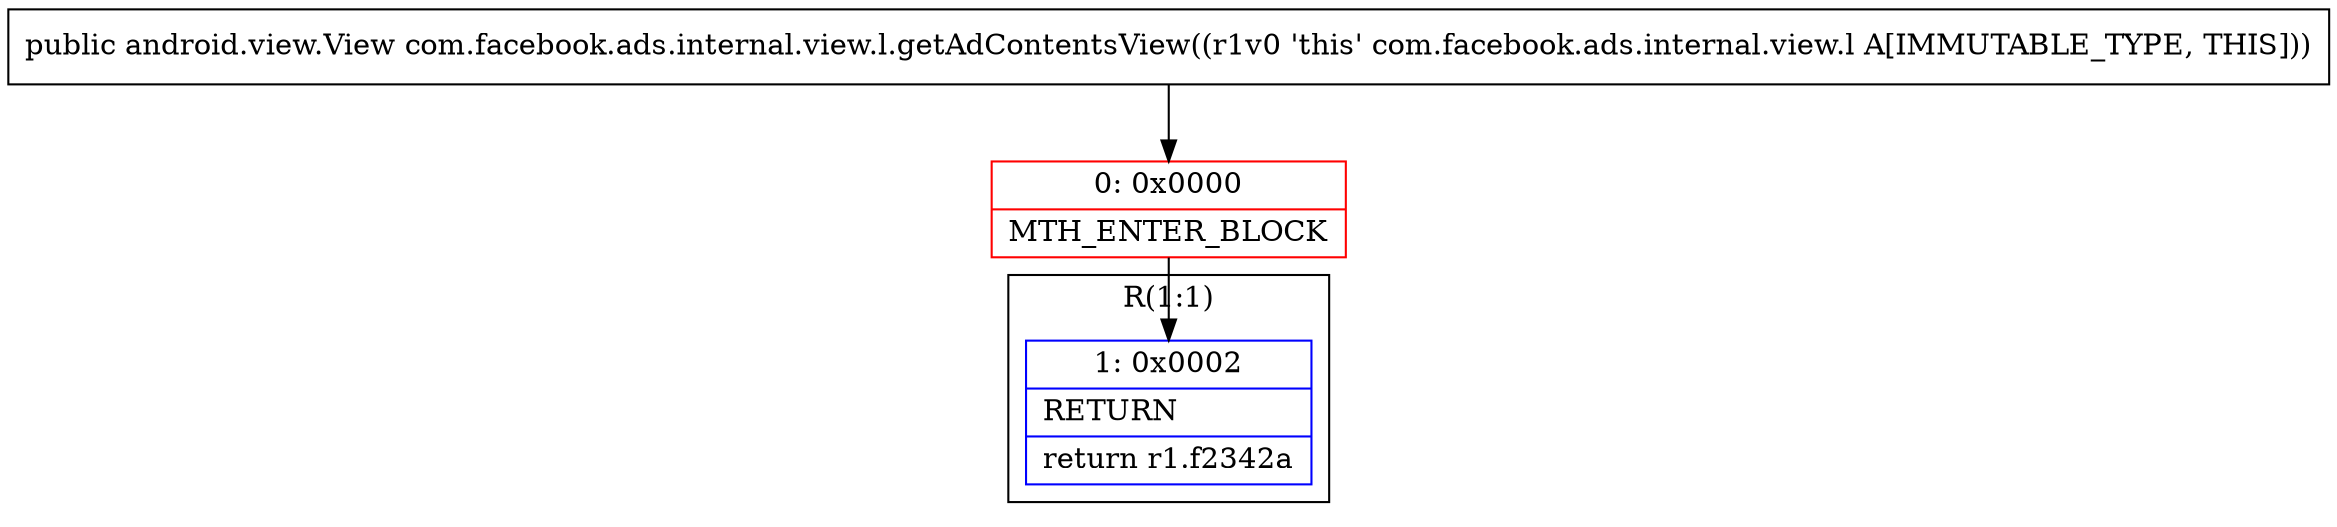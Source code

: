 digraph "CFG forcom.facebook.ads.internal.view.l.getAdContentsView()Landroid\/view\/View;" {
subgraph cluster_Region_1407161056 {
label = "R(1:1)";
node [shape=record,color=blue];
Node_1 [shape=record,label="{1\:\ 0x0002|RETURN\l|return r1.f2342a\l}"];
}
Node_0 [shape=record,color=red,label="{0\:\ 0x0000|MTH_ENTER_BLOCK\l}"];
MethodNode[shape=record,label="{public android.view.View com.facebook.ads.internal.view.l.getAdContentsView((r1v0 'this' com.facebook.ads.internal.view.l A[IMMUTABLE_TYPE, THIS])) }"];
MethodNode -> Node_0;
Node_0 -> Node_1;
}

